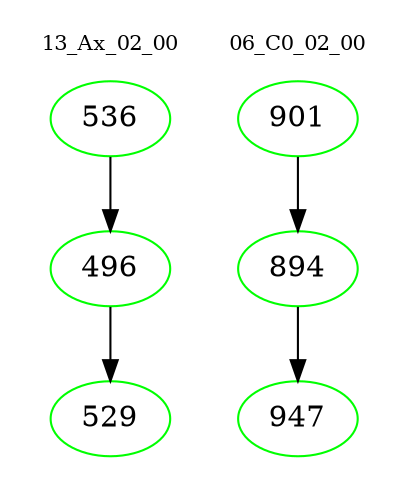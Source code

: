 digraph{
subgraph cluster_0 {
color = white
label = "13_Ax_02_00";
fontsize=10;
T0_536 [label="536", color="green"]
T0_536 -> T0_496 [color="black"]
T0_496 [label="496", color="green"]
T0_496 -> T0_529 [color="black"]
T0_529 [label="529", color="green"]
}
subgraph cluster_1 {
color = white
label = "06_C0_02_00";
fontsize=10;
T1_901 [label="901", color="green"]
T1_901 -> T1_894 [color="black"]
T1_894 [label="894", color="green"]
T1_894 -> T1_947 [color="black"]
T1_947 [label="947", color="green"]
}
}
